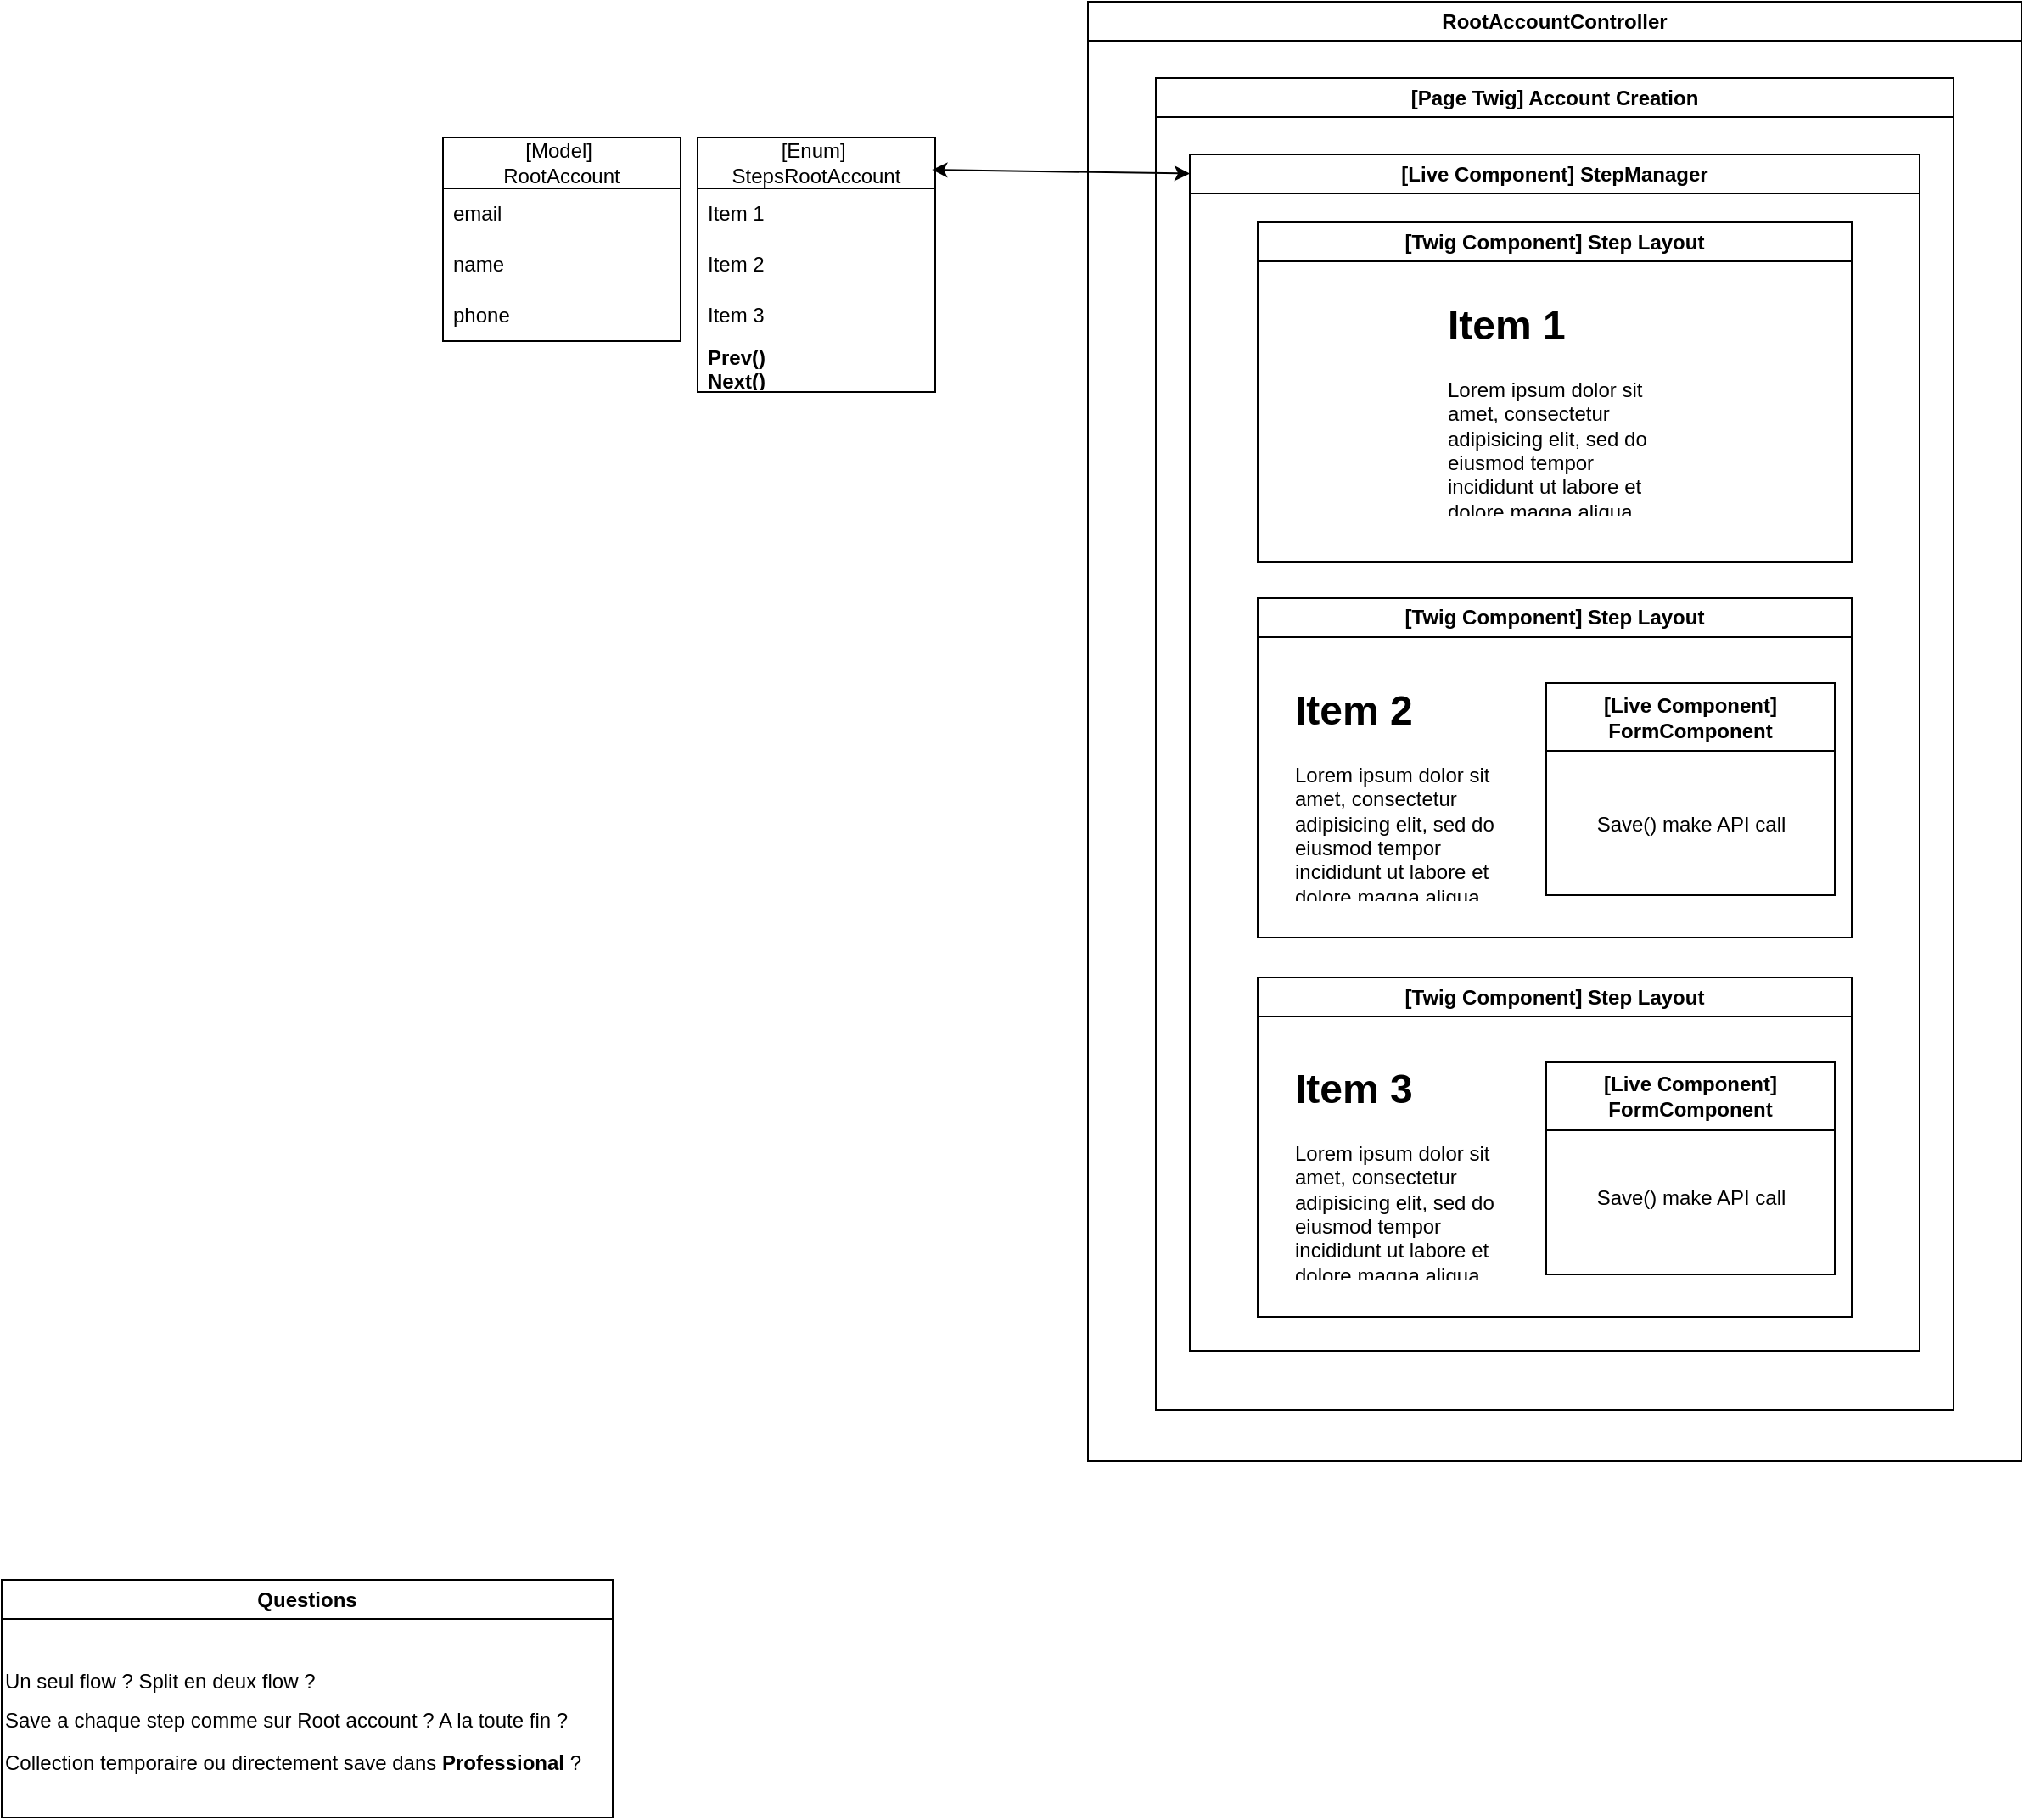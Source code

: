 <mxfile version="24.7.6" pages="2">
  <diagram name="RootAccount" id="hjVhkrp53gZ4-DY3idzN">
    <mxGraphModel dx="2117" dy="661" grid="1" gridSize="10" guides="1" tooltips="1" connect="1" arrows="1" fold="1" page="1" pageScale="1" pageWidth="827" pageHeight="1169" math="0" shadow="0">
      <root>
        <mxCell id="0" />
        <mxCell id="1" parent="0" />
        <mxCell id="vCPiMRCcKwazVJS_ToeS-2" value="RootAccountController" style="swimlane;whiteSpace=wrap;html=1;" vertex="1" parent="1">
          <mxGeometry x="170" y="50" width="550" height="860" as="geometry" />
        </mxCell>
        <mxCell id="vCPiMRCcKwazVJS_ToeS-13" value="[Page Twig] Account Creation" style="swimlane;whiteSpace=wrap;html=1;fillColor=none;" vertex="1" parent="vCPiMRCcKwazVJS_ToeS-2">
          <mxGeometry x="40" y="45" width="470" height="785" as="geometry" />
        </mxCell>
        <mxCell id="vCPiMRCcKwazVJS_ToeS-4" value="[Live Component] StepManager" style="swimlane;whiteSpace=wrap;html=1;" vertex="1" parent="vCPiMRCcKwazVJS_ToeS-13">
          <mxGeometry x="20" y="45" width="430" height="705" as="geometry" />
        </mxCell>
        <mxCell id="vCPiMRCcKwazVJS_ToeS-14" value="[Twig Component] Step Layout" style="swimlane;whiteSpace=wrap;html=1;" vertex="1" parent="vCPiMRCcKwazVJS_ToeS-4">
          <mxGeometry x="40" y="40" width="350" height="200" as="geometry" />
        </mxCell>
        <mxCell id="vCPiMRCcKwazVJS_ToeS-15" value="&lt;h1 style=&quot;margin-top: 0px;&quot;&gt;Item 1&lt;/h1&gt;&lt;p&gt;Lorem ipsum dolor sit amet, consectetur adipisicing elit, sed do eiusmod tempor incididunt ut labore et dolore magna aliqua.&lt;/p&gt;" style="text;html=1;whiteSpace=wrap;overflow=hidden;rounded=0;" vertex="1" parent="vCPiMRCcKwazVJS_ToeS-14">
          <mxGeometry x="110" y="40" width="140" height="130" as="geometry" />
        </mxCell>
        <mxCell id="vCPiMRCcKwazVJS_ToeS-16" value="[Twig Component] Step Layout" style="swimlane;whiteSpace=wrap;html=1;" vertex="1" parent="vCPiMRCcKwazVJS_ToeS-4">
          <mxGeometry x="40" y="261.5" width="350" height="200" as="geometry" />
        </mxCell>
        <mxCell id="vCPiMRCcKwazVJS_ToeS-17" value="[Live Component]&lt;br&gt;&lt;div&gt;FormComponent&lt;/div&gt;" style="swimlane;whiteSpace=wrap;html=1;startSize=40;" vertex="1" parent="vCPiMRCcKwazVJS_ToeS-16">
          <mxGeometry x="170" y="50" width="170" height="125" as="geometry" />
        </mxCell>
        <mxCell id="vCPiMRCcKwazVJS_ToeS-24" value="Save() make API call" style="text;html=1;align=center;verticalAlign=middle;resizable=0;points=[];autosize=1;strokeColor=none;fillColor=none;" vertex="1" parent="vCPiMRCcKwazVJS_ToeS-17">
          <mxGeometry x="20" y="68.5" width="130" height="30" as="geometry" />
        </mxCell>
        <mxCell id="vCPiMRCcKwazVJS_ToeS-18" value="&lt;h1 style=&quot;margin-top: 0px;&quot;&gt;Item 2&lt;/h1&gt;&lt;p&gt;Lorem ipsum dolor sit amet, consectetur adipisicing elit, sed do eiusmod tempor incididunt ut labore et dolore magna aliqua.&lt;/p&gt;" style="text;html=1;whiteSpace=wrap;overflow=hidden;rounded=0;" vertex="1" parent="vCPiMRCcKwazVJS_ToeS-16">
          <mxGeometry x="20" y="45" width="140" height="130" as="geometry" />
        </mxCell>
        <mxCell id="vCPiMRCcKwazVJS_ToeS-19" value="[Twig Component] Step Layout" style="swimlane;whiteSpace=wrap;html=1;" vertex="1" parent="vCPiMRCcKwazVJS_ToeS-4">
          <mxGeometry x="40" y="485" width="350" height="200" as="geometry" />
        </mxCell>
        <mxCell id="vCPiMRCcKwazVJS_ToeS-20" value="[Live Component]&lt;br&gt;&lt;div&gt;FormComponent&lt;/div&gt;" style="swimlane;whiteSpace=wrap;html=1;startSize=40;" vertex="1" parent="vCPiMRCcKwazVJS_ToeS-19">
          <mxGeometry x="170" y="50" width="170" height="125" as="geometry" />
        </mxCell>
        <mxCell id="vCPiMRCcKwazVJS_ToeS-25" value="Save() make API call" style="text;html=1;align=center;verticalAlign=middle;resizable=0;points=[];autosize=1;strokeColor=none;fillColor=none;" vertex="1" parent="vCPiMRCcKwazVJS_ToeS-20">
          <mxGeometry x="20" y="65" width="130" height="30" as="geometry" />
        </mxCell>
        <mxCell id="vCPiMRCcKwazVJS_ToeS-21" value="&lt;h1 style=&quot;margin-top: 0px;&quot;&gt;Item 3&lt;/h1&gt;&lt;p&gt;Lorem ipsum dolor sit amet, consectetur adipisicing elit, sed do eiusmod tempor incididunt ut labore et dolore magna aliqua.&lt;/p&gt;" style="text;html=1;whiteSpace=wrap;overflow=hidden;rounded=0;" vertex="1" parent="vCPiMRCcKwazVJS_ToeS-19">
          <mxGeometry x="20" y="45" width="140" height="130" as="geometry" />
        </mxCell>
        <object label="[Enum]&amp;nbsp;&lt;div&gt;Steps&lt;span style=&quot;background-color: initial;&quot;&gt;RootAccount&lt;/span&gt;&lt;/div&gt;" Methode="Prev()" id="vCPiMRCcKwazVJS_ToeS-7">
          <mxCell style="swimlane;fontStyle=0;childLayout=stackLayout;horizontal=1;startSize=30;horizontalStack=0;resizeParent=1;resizeParentMax=0;resizeLast=0;collapsible=1;marginBottom=0;whiteSpace=wrap;html=1;" vertex="1" parent="1">
            <mxGeometry x="-60" y="130" width="140" height="150" as="geometry" />
          </mxCell>
        </object>
        <mxCell id="vCPiMRCcKwazVJS_ToeS-8" value="Item 1" style="text;strokeColor=none;fillColor=none;align=left;verticalAlign=middle;spacingLeft=4;spacingRight=4;overflow=hidden;points=[[0,0.5],[1,0.5]];portConstraint=eastwest;rotatable=0;whiteSpace=wrap;html=1;" vertex="1" parent="vCPiMRCcKwazVJS_ToeS-7">
          <mxGeometry y="30" width="140" height="30" as="geometry" />
        </mxCell>
        <mxCell id="vCPiMRCcKwazVJS_ToeS-9" value="Item 2" style="text;strokeColor=none;fillColor=none;align=left;verticalAlign=middle;spacingLeft=4;spacingRight=4;overflow=hidden;points=[[0,0.5],[1,0.5]];portConstraint=eastwest;rotatable=0;whiteSpace=wrap;html=1;" vertex="1" parent="vCPiMRCcKwazVJS_ToeS-7">
          <mxGeometry y="60" width="140" height="30" as="geometry" />
        </mxCell>
        <mxCell id="vCPiMRCcKwazVJS_ToeS-10" value="Item 3" style="text;strokeColor=none;fillColor=none;align=left;verticalAlign=middle;spacingLeft=4;spacingRight=4;overflow=hidden;points=[[0,0.5],[1,0.5]];portConstraint=eastwest;rotatable=0;whiteSpace=wrap;html=1;" vertex="1" parent="vCPiMRCcKwazVJS_ToeS-7">
          <mxGeometry y="90" width="140" height="30" as="geometry" />
        </mxCell>
        <mxCell id="vCPiMRCcKwazVJS_ToeS-12" value="&lt;b&gt;Prev()&amp;nbsp;&lt;/b&gt;&lt;div&gt;&lt;b&gt;Next()&lt;/b&gt;&lt;/div&gt;" style="text;strokeColor=none;fillColor=none;align=left;verticalAlign=middle;spacingLeft=4;spacingRight=4;overflow=hidden;points=[[0,0.5],[1,0.5]];portConstraint=eastwest;rotatable=0;whiteSpace=wrap;html=1;" vertex="1" parent="vCPiMRCcKwazVJS_ToeS-7">
          <mxGeometry y="120" width="140" height="30" as="geometry" />
        </mxCell>
        <mxCell id="vCPiMRCcKwazVJS_ToeS-23" value="" style="endArrow=classic;startArrow=classic;html=1;rounded=0;exitX=0.987;exitY=0.127;exitDx=0;exitDy=0;exitPerimeter=0;entryX=0;entryY=0.016;entryDx=0;entryDy=0;entryPerimeter=0;" edge="1" parent="1" source="vCPiMRCcKwazVJS_ToeS-7" target="vCPiMRCcKwazVJS_ToeS-4">
          <mxGeometry width="50" height="50" relative="1" as="geometry">
            <mxPoint x="410" y="340" as="sourcePoint" />
            <mxPoint x="460" y="290" as="targetPoint" />
          </mxGeometry>
        </mxCell>
        <object label="[Model]&amp;nbsp;&lt;div&gt;&lt;span style=&quot;background-color: initial;&quot;&gt;RootAccount&lt;/span&gt;&lt;/div&gt;" Methode="Prev()" id="Lm3K_dO07wJuipo0JBms-1">
          <mxCell style="swimlane;fontStyle=0;childLayout=stackLayout;horizontal=1;startSize=30;horizontalStack=0;resizeParent=1;resizeParentMax=0;resizeLast=0;collapsible=1;marginBottom=0;whiteSpace=wrap;html=1;" vertex="1" parent="1">
            <mxGeometry x="-210" y="130" width="140" height="120" as="geometry" />
          </mxCell>
        </object>
        <mxCell id="Lm3K_dO07wJuipo0JBms-2" value="email" style="text;strokeColor=none;fillColor=none;align=left;verticalAlign=middle;spacingLeft=4;spacingRight=4;overflow=hidden;points=[[0,0.5],[1,0.5]];portConstraint=eastwest;rotatable=0;whiteSpace=wrap;html=1;" vertex="1" parent="Lm3K_dO07wJuipo0JBms-1">
          <mxGeometry y="30" width="140" height="30" as="geometry" />
        </mxCell>
        <mxCell id="Lm3K_dO07wJuipo0JBms-3" value="name" style="text;strokeColor=none;fillColor=none;align=left;verticalAlign=middle;spacingLeft=4;spacingRight=4;overflow=hidden;points=[[0,0.5],[1,0.5]];portConstraint=eastwest;rotatable=0;whiteSpace=wrap;html=1;" vertex="1" parent="Lm3K_dO07wJuipo0JBms-1">
          <mxGeometry y="60" width="140" height="30" as="geometry" />
        </mxCell>
        <mxCell id="Lm3K_dO07wJuipo0JBms-4" value="phone" style="text;strokeColor=none;fillColor=none;align=left;verticalAlign=middle;spacingLeft=4;spacingRight=4;overflow=hidden;points=[[0,0.5],[1,0.5]];portConstraint=eastwest;rotatable=0;whiteSpace=wrap;html=1;" vertex="1" parent="Lm3K_dO07wJuipo0JBms-1">
          <mxGeometry y="90" width="140" height="30" as="geometry" />
        </mxCell>
        <mxCell id="CvgGF4gJWONHQ6dOoYTm-2" value="Questions" style="swimlane;whiteSpace=wrap;html=1;" vertex="1" parent="1">
          <mxGeometry x="-470" y="980" width="360" height="140" as="geometry" />
        </mxCell>
        <mxCell id="CvgGF4gJWONHQ6dOoYTm-1" value="Save a chaque step comme sur Root account ? A la toute fin ?&amp;nbsp;" style="text;html=1;align=left;verticalAlign=middle;whiteSpace=wrap;rounded=0;" vertex="1" parent="CvgGF4gJWONHQ6dOoYTm-2">
          <mxGeometry y="67.5" width="360" height="30" as="geometry" />
        </mxCell>
        <mxCell id="CvgGF4gJWONHQ6dOoYTm-4" value="Collection temporaire ou directement save dans &lt;b&gt;Professional&lt;/b&gt; ?&amp;nbsp;" style="text;html=1;align=left;verticalAlign=middle;whiteSpace=wrap;rounded=0;" vertex="1" parent="CvgGF4gJWONHQ6dOoYTm-2">
          <mxGeometry y="92.5" width="360" height="30" as="geometry" />
        </mxCell>
        <mxCell id="CvgGF4gJWONHQ6dOoYTm-5" value="Un seul flow ? Split en deux flow ?&amp;nbsp;" style="text;html=1;align=left;verticalAlign=middle;whiteSpace=wrap;rounded=0;" vertex="1" parent="CvgGF4gJWONHQ6dOoYTm-2">
          <mxGeometry y="45" width="360" height="30" as="geometry" />
        </mxCell>
      </root>
    </mxGraphModel>
  </diagram>
  <diagram id="U9IjpZlLC1RvDgW6Swil" name="AddColllab">
    <mxGraphModel dx="2117" dy="661" grid="1" gridSize="10" guides="1" tooltips="1" connect="1" arrows="1" fold="1" page="1" pageScale="1" pageWidth="827" pageHeight="1169" math="0" shadow="0">
      <root>
        <mxCell id="0" />
        <mxCell id="1" parent="0" />
        <mxCell id="hfBDhMZC0WoVt_mIFutd-1" value="AddCollaboratorController" style="swimlane;whiteSpace=wrap;html=1;fillColor=#D5E8D4;" vertex="1" parent="1">
          <mxGeometry x="170" y="50" width="550" height="860" as="geometry" />
        </mxCell>
        <mxCell id="hfBDhMZC0WoVt_mIFutd-2" value="[Page Twig] addCollaborator" style="swimlane;whiteSpace=wrap;html=1;fillColor=#D5E8D4;" vertex="1" parent="hfBDhMZC0WoVt_mIFutd-1">
          <mxGeometry x="40" y="45" width="470" height="785" as="geometry" />
        </mxCell>
        <mxCell id="hfBDhMZC0WoVt_mIFutd-3" value="[Live Component] StepManager" style="swimlane;whiteSpace=wrap;html=1;" vertex="1" parent="hfBDhMZC0WoVt_mIFutd-2">
          <mxGeometry x="20" y="45" width="430" height="705" as="geometry" />
        </mxCell>
        <mxCell id="hfBDhMZC0WoVt_mIFutd-4" value="[Twig Component] Step Layout" style="swimlane;whiteSpace=wrap;html=1;" vertex="1" parent="hfBDhMZC0WoVt_mIFutd-3">
          <mxGeometry x="40" y="40" width="350" height="200" as="geometry" />
        </mxCell>
        <mxCell id="hfBDhMZC0WoVt_mIFutd-5" value="&lt;h1 style=&quot;margin-top: 0px;&quot;&gt;Item 1&lt;/h1&gt;&lt;p&gt;Lorem ipsum dolor sit amet, consectetur adipisicing elit, sed do eiusmod tempor incididunt ut labore et dolore magna aliqua.&lt;/p&gt;" style="text;html=1;whiteSpace=wrap;overflow=hidden;rounded=0;" vertex="1" parent="hfBDhMZC0WoVt_mIFutd-4">
          <mxGeometry x="110" y="40" width="140" height="130" as="geometry" />
        </mxCell>
        <mxCell id="hfBDhMZC0WoVt_mIFutd-6" value="[Twig Component] Step Layout" style="swimlane;whiteSpace=wrap;html=1;" vertex="1" parent="hfBDhMZC0WoVt_mIFutd-3">
          <mxGeometry x="40" y="261.5" width="350" height="200" as="geometry" />
        </mxCell>
        <mxCell id="hfBDhMZC0WoVt_mIFutd-7" value="[Live Component]&lt;br&gt;&lt;div&gt;FormComponent&lt;/div&gt;" style="swimlane;whiteSpace=wrap;html=1;startSize=40;fillColor=#D5E8D4;" vertex="1" parent="hfBDhMZC0WoVt_mIFutd-6">
          <mxGeometry x="170" y="50" width="170" height="125" as="geometry" />
        </mxCell>
        <mxCell id="hfBDhMZC0WoVt_mIFutd-8" value="Save() make API call" style="text;html=1;align=center;verticalAlign=middle;resizable=0;points=[];autosize=1;strokeColor=none;fillColor=none;" vertex="1" parent="hfBDhMZC0WoVt_mIFutd-7">
          <mxGeometry x="20" y="68.5" width="130" height="30" as="geometry" />
        </mxCell>
        <mxCell id="hfBDhMZC0WoVt_mIFutd-9" value="&lt;h1 style=&quot;margin-top: 0px;&quot;&gt;Item 2&lt;/h1&gt;&lt;p&gt;Lorem ipsum dolor sit amet, consectetur adipisicing elit, sed do eiusmod tempor incididunt ut labore et dolore magna aliqua.&lt;/p&gt;" style="text;html=1;whiteSpace=wrap;overflow=hidden;rounded=0;" vertex="1" parent="hfBDhMZC0WoVt_mIFutd-6">
          <mxGeometry x="20" y="45" width="140" height="130" as="geometry" />
        </mxCell>
        <mxCell id="hfBDhMZC0WoVt_mIFutd-10" value="[Twig Component] Step Layout" style="swimlane;whiteSpace=wrap;html=1;" vertex="1" parent="hfBDhMZC0WoVt_mIFutd-3">
          <mxGeometry x="40" y="485" width="350" height="200" as="geometry" />
        </mxCell>
        <mxCell id="hfBDhMZC0WoVt_mIFutd-11" value="[Live Component]&lt;br&gt;&lt;div&gt;FormComponent&lt;/div&gt;" style="swimlane;whiteSpace=wrap;html=1;startSize=40;fillColor=#D5E8D4;" vertex="1" parent="hfBDhMZC0WoVt_mIFutd-10">
          <mxGeometry x="170" y="50" width="170" height="125" as="geometry" />
        </mxCell>
        <mxCell id="hfBDhMZC0WoVt_mIFutd-12" value="Save() make API call" style="text;html=1;align=center;verticalAlign=middle;resizable=0;points=[];autosize=1;strokeColor=none;fillColor=none;" vertex="1" parent="hfBDhMZC0WoVt_mIFutd-11">
          <mxGeometry x="20" y="65" width="130" height="30" as="geometry" />
        </mxCell>
        <mxCell id="hfBDhMZC0WoVt_mIFutd-13" value="&lt;h1 style=&quot;margin-top: 0px;&quot;&gt;Item 3&lt;/h1&gt;&lt;p&gt;Lorem ipsum dolor sit amet, consectetur adipisicing elit, sed do eiusmod tempor incididunt ut labore et dolore magna aliqua.&lt;/p&gt;" style="text;html=1;whiteSpace=wrap;overflow=hidden;rounded=0;" vertex="1" parent="hfBDhMZC0WoVt_mIFutd-10">
          <mxGeometry x="20" y="45" width="140" height="130" as="geometry" />
        </mxCell>
        <object label="[Enum]&amp;nbsp;&lt;div&gt;Steps&lt;span style=&quot;background-color: initial;&quot;&gt;AddCollaborator&lt;/span&gt;&lt;/div&gt;" Methode="Prev()" id="hfBDhMZC0WoVt_mIFutd-14">
          <mxCell style="swimlane;fontStyle=0;childLayout=stackLayout;horizontal=1;startSize=30;horizontalStack=0;resizeParent=1;resizeParentMax=0;resizeLast=0;collapsible=1;marginBottom=0;whiteSpace=wrap;html=1;fillColor=#D5E8D4;" vertex="1" parent="1">
            <mxGeometry x="-60" y="130" width="140" height="150" as="geometry" />
          </mxCell>
        </object>
        <mxCell id="hfBDhMZC0WoVt_mIFutd-15" value="Item 1" style="text;strokeColor=none;fillColor=none;align=left;verticalAlign=middle;spacingLeft=4;spacingRight=4;overflow=hidden;points=[[0,0.5],[1,0.5]];portConstraint=eastwest;rotatable=0;whiteSpace=wrap;html=1;" vertex="1" parent="hfBDhMZC0WoVt_mIFutd-14">
          <mxGeometry y="30" width="140" height="30" as="geometry" />
        </mxCell>
        <mxCell id="hfBDhMZC0WoVt_mIFutd-16" value="Item 2" style="text;strokeColor=none;fillColor=none;align=left;verticalAlign=middle;spacingLeft=4;spacingRight=4;overflow=hidden;points=[[0,0.5],[1,0.5]];portConstraint=eastwest;rotatable=0;whiteSpace=wrap;html=1;" vertex="1" parent="hfBDhMZC0WoVt_mIFutd-14">
          <mxGeometry y="60" width="140" height="30" as="geometry" />
        </mxCell>
        <mxCell id="hfBDhMZC0WoVt_mIFutd-17" value="Item 3" style="text;strokeColor=none;fillColor=none;align=left;verticalAlign=middle;spacingLeft=4;spacingRight=4;overflow=hidden;points=[[0,0.5],[1,0.5]];portConstraint=eastwest;rotatable=0;whiteSpace=wrap;html=1;" vertex="1" parent="hfBDhMZC0WoVt_mIFutd-14">
          <mxGeometry y="90" width="140" height="30" as="geometry" />
        </mxCell>
        <mxCell id="hfBDhMZC0WoVt_mIFutd-18" value="&lt;b&gt;Prev()&amp;nbsp;&lt;/b&gt;&lt;div&gt;&lt;b&gt;Next()&lt;/b&gt;&lt;/div&gt;" style="text;strokeColor=none;fillColor=none;align=left;verticalAlign=middle;spacingLeft=4;spacingRight=4;overflow=hidden;points=[[0,0.5],[1,0.5]];portConstraint=eastwest;rotatable=0;whiteSpace=wrap;html=1;" vertex="1" parent="hfBDhMZC0WoVt_mIFutd-14">
          <mxGeometry y="120" width="140" height="30" as="geometry" />
        </mxCell>
        <mxCell id="hfBDhMZC0WoVt_mIFutd-19" value="" style="endArrow=classic;startArrow=classic;html=1;rounded=0;exitX=0.987;exitY=0.127;exitDx=0;exitDy=0;exitPerimeter=0;entryX=0;entryY=0.016;entryDx=0;entryDy=0;entryPerimeter=0;" edge="1" parent="1" source="hfBDhMZC0WoVt_mIFutd-14" target="hfBDhMZC0WoVt_mIFutd-3">
          <mxGeometry width="50" height="50" relative="1" as="geometry">
            <mxPoint x="410" y="340" as="sourcePoint" />
            <mxPoint x="460" y="290" as="targetPoint" />
          </mxGeometry>
        </mxCell>
        <object label="[Model]&amp;nbsp;&lt;div&gt;&lt;span style=&quot;background-color: initial;&quot;&gt;Collab ?&lt;/span&gt;&lt;/div&gt;" Methode="Prev()" id="abCe-bFiN8h1fTdktHmA-1">
          <mxCell style="swimlane;fontStyle=0;childLayout=stackLayout;horizontal=1;startSize=30;horizontalStack=0;resizeParent=1;resizeParentMax=0;resizeLast=0;collapsible=1;marginBottom=0;whiteSpace=wrap;html=1;" vertex="1" parent="1">
            <mxGeometry x="-210" y="130" width="140" height="120" as="geometry" />
          </mxCell>
        </object>
        <mxCell id="abCe-bFiN8h1fTdktHmA-2" value="email" style="text;strokeColor=none;fillColor=none;align=left;verticalAlign=middle;spacingLeft=4;spacingRight=4;overflow=hidden;points=[[0,0.5],[1,0.5]];portConstraint=eastwest;rotatable=0;whiteSpace=wrap;html=1;" vertex="1" parent="abCe-bFiN8h1fTdktHmA-1">
          <mxGeometry y="30" width="140" height="30" as="geometry" />
        </mxCell>
        <mxCell id="abCe-bFiN8h1fTdktHmA-3" value="name" style="text;strokeColor=none;fillColor=none;align=left;verticalAlign=middle;spacingLeft=4;spacingRight=4;overflow=hidden;points=[[0,0.5],[1,0.5]];portConstraint=eastwest;rotatable=0;whiteSpace=wrap;html=1;" vertex="1" parent="abCe-bFiN8h1fTdktHmA-1">
          <mxGeometry y="60" width="140" height="30" as="geometry" />
        </mxCell>
        <mxCell id="abCe-bFiN8h1fTdktHmA-4" value="phone" style="text;strokeColor=none;fillColor=none;align=left;verticalAlign=middle;spacingLeft=4;spacingRight=4;overflow=hidden;points=[[0,0.5],[1,0.5]];portConstraint=eastwest;rotatable=0;whiteSpace=wrap;html=1;" vertex="1" parent="abCe-bFiN8h1fTdktHmA-1">
          <mxGeometry y="90" width="140" height="30" as="geometry" />
        </mxCell>
      </root>
    </mxGraphModel>
  </diagram>
</mxfile>
